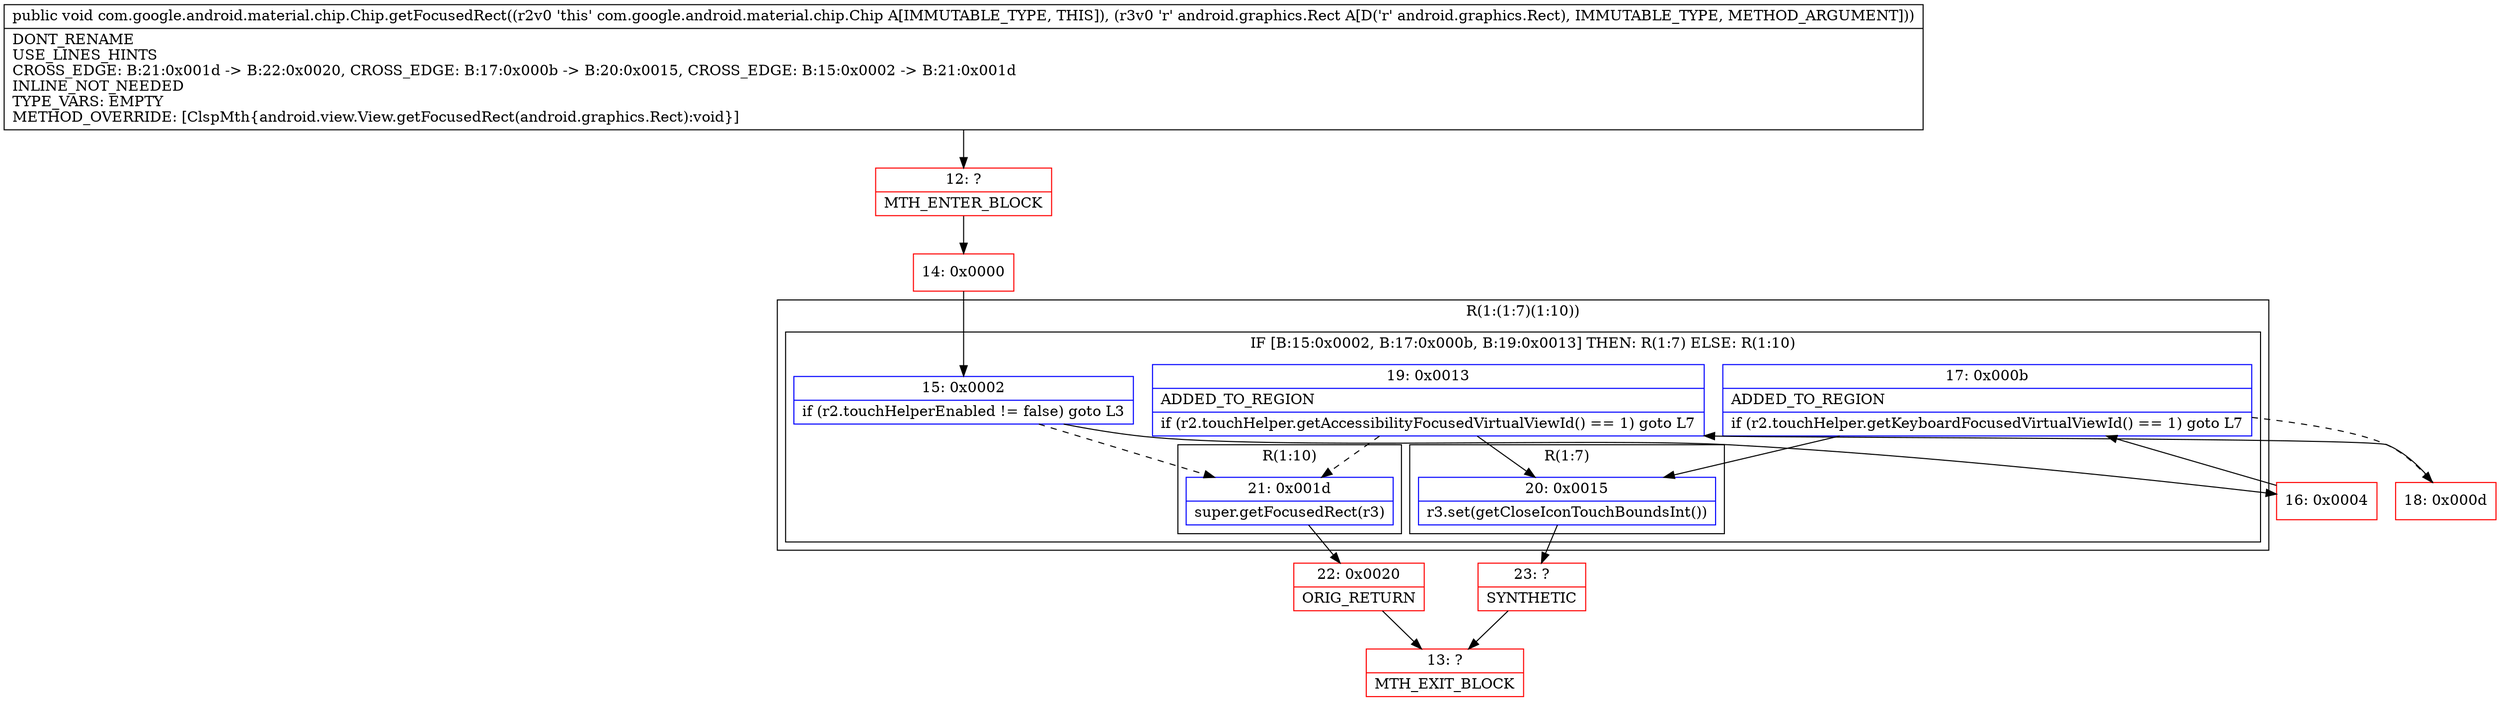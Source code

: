 digraph "CFG forcom.google.android.material.chip.Chip.getFocusedRect(Landroid\/graphics\/Rect;)V" {
subgraph cluster_Region_2039035482 {
label = "R(1:(1:7)(1:10))";
node [shape=record,color=blue];
subgraph cluster_IfRegion_987986164 {
label = "IF [B:15:0x0002, B:17:0x000b, B:19:0x0013] THEN: R(1:7) ELSE: R(1:10)";
node [shape=record,color=blue];
Node_15 [shape=record,label="{15\:\ 0x0002|if (r2.touchHelperEnabled != false) goto L3\l}"];
Node_17 [shape=record,label="{17\:\ 0x000b|ADDED_TO_REGION\l|if (r2.touchHelper.getKeyboardFocusedVirtualViewId() == 1) goto L7\l}"];
Node_19 [shape=record,label="{19\:\ 0x0013|ADDED_TO_REGION\l|if (r2.touchHelper.getAccessibilityFocusedVirtualViewId() == 1) goto L7\l}"];
subgraph cluster_Region_413510430 {
label = "R(1:7)";
node [shape=record,color=blue];
Node_20 [shape=record,label="{20\:\ 0x0015|r3.set(getCloseIconTouchBoundsInt())\l}"];
}
subgraph cluster_Region_1661817994 {
label = "R(1:10)";
node [shape=record,color=blue];
Node_21 [shape=record,label="{21\:\ 0x001d|super.getFocusedRect(r3)\l}"];
}
}
}
Node_12 [shape=record,color=red,label="{12\:\ ?|MTH_ENTER_BLOCK\l}"];
Node_14 [shape=record,color=red,label="{14\:\ 0x0000}"];
Node_16 [shape=record,color=red,label="{16\:\ 0x0004}"];
Node_18 [shape=record,color=red,label="{18\:\ 0x000d}"];
Node_23 [shape=record,color=red,label="{23\:\ ?|SYNTHETIC\l}"];
Node_13 [shape=record,color=red,label="{13\:\ ?|MTH_EXIT_BLOCK\l}"];
Node_22 [shape=record,color=red,label="{22\:\ 0x0020|ORIG_RETURN\l}"];
MethodNode[shape=record,label="{public void com.google.android.material.chip.Chip.getFocusedRect((r2v0 'this' com.google.android.material.chip.Chip A[IMMUTABLE_TYPE, THIS]), (r3v0 'r' android.graphics.Rect A[D('r' android.graphics.Rect), IMMUTABLE_TYPE, METHOD_ARGUMENT]))  | DONT_RENAME\lUSE_LINES_HINTS\lCROSS_EDGE: B:21:0x001d \-\> B:22:0x0020, CROSS_EDGE: B:17:0x000b \-\> B:20:0x0015, CROSS_EDGE: B:15:0x0002 \-\> B:21:0x001d\lINLINE_NOT_NEEDED\lTYPE_VARS: EMPTY\lMETHOD_OVERRIDE: [ClspMth\{android.view.View.getFocusedRect(android.graphics.Rect):void\}]\l}"];
MethodNode -> Node_12;Node_15 -> Node_16;
Node_15 -> Node_21[style=dashed];
Node_17 -> Node_18[style=dashed];
Node_17 -> Node_20;
Node_19 -> Node_20;
Node_19 -> Node_21[style=dashed];
Node_20 -> Node_23;
Node_21 -> Node_22;
Node_12 -> Node_14;
Node_14 -> Node_15;
Node_16 -> Node_17;
Node_18 -> Node_19;
Node_23 -> Node_13;
Node_22 -> Node_13;
}

